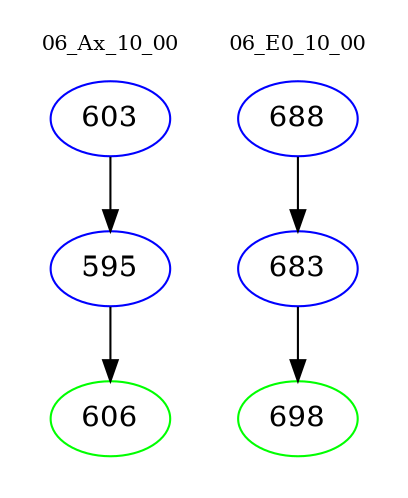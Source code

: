 digraph{
subgraph cluster_0 {
color = white
label = "06_Ax_10_00";
fontsize=10;
T0_603 [label="603", color="blue"]
T0_603 -> T0_595 [color="black"]
T0_595 [label="595", color="blue"]
T0_595 -> T0_606 [color="black"]
T0_606 [label="606", color="green"]
}
subgraph cluster_1 {
color = white
label = "06_E0_10_00";
fontsize=10;
T1_688 [label="688", color="blue"]
T1_688 -> T1_683 [color="black"]
T1_683 [label="683", color="blue"]
T1_683 -> T1_698 [color="black"]
T1_698 [label="698", color="green"]
}
}
